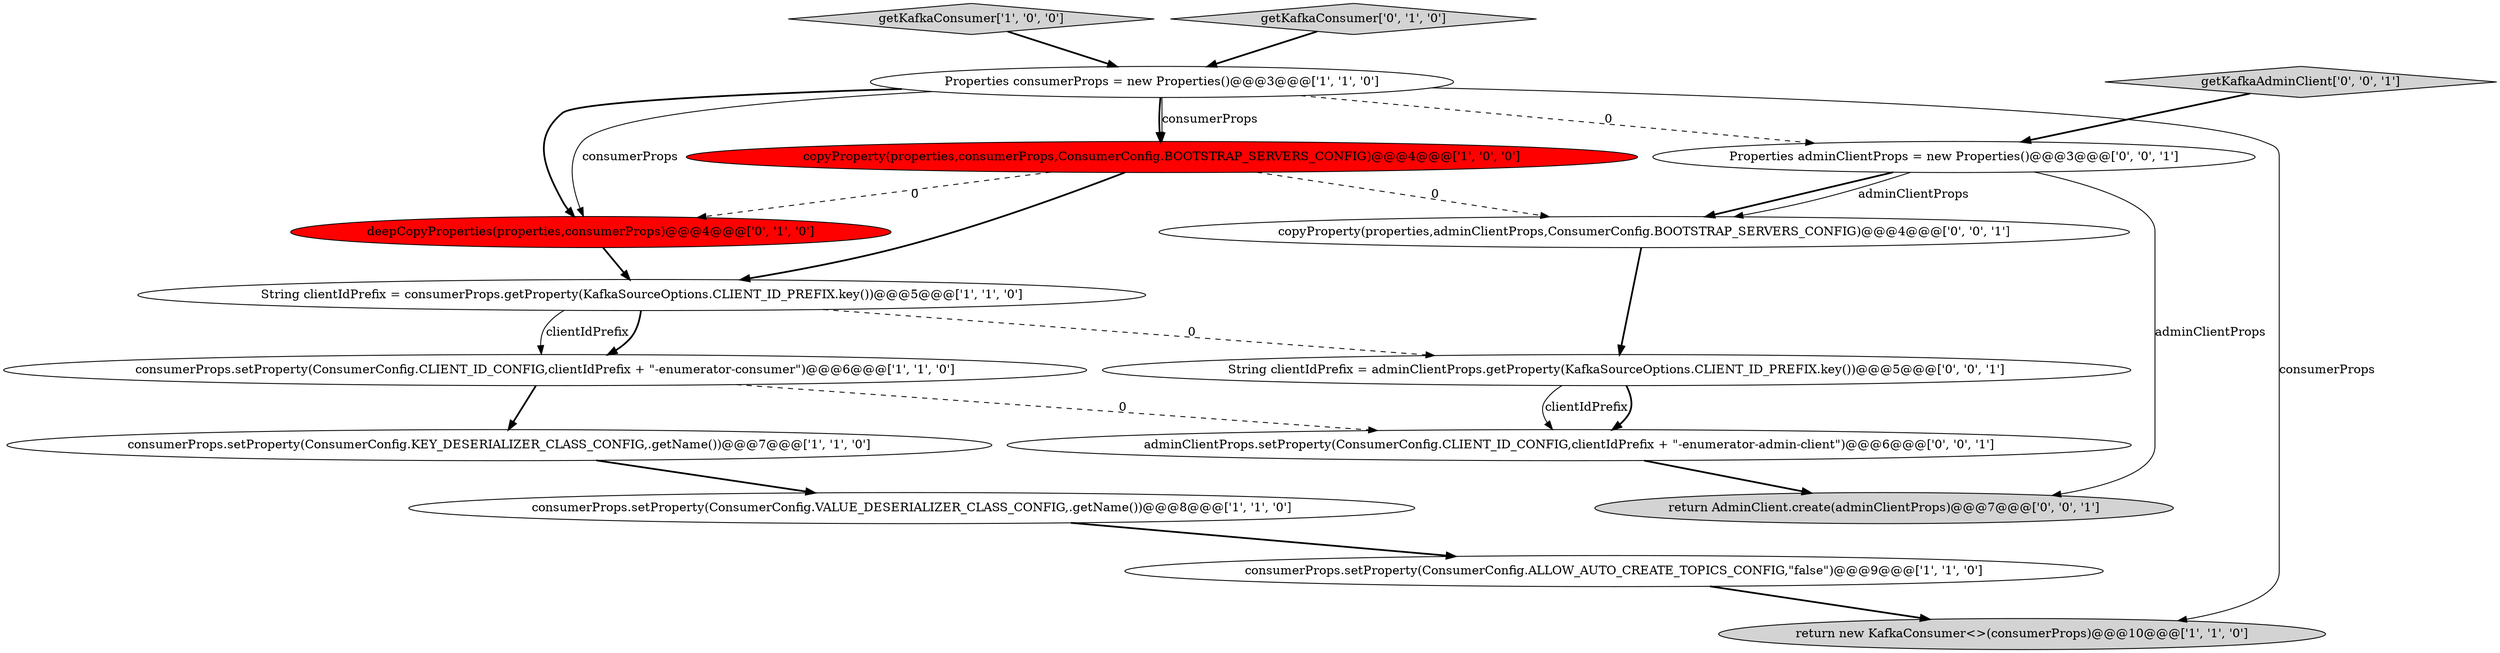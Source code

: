 digraph {
12 [style = filled, label = "return AdminClient.create(adminClientProps)@@@7@@@['0', '0', '1']", fillcolor = lightgray, shape = ellipse image = "AAA0AAABBB3BBB"];
1 [style = filled, label = "consumerProps.setProperty(ConsumerConfig.ALLOW_AUTO_CREATE_TOPICS_CONFIG,\"false\")@@@9@@@['1', '1', '0']", fillcolor = white, shape = ellipse image = "AAA0AAABBB1BBB"];
2 [style = filled, label = "getKafkaConsumer['1', '0', '0']", fillcolor = lightgray, shape = diamond image = "AAA0AAABBB1BBB"];
6 [style = filled, label = "consumerProps.setProperty(ConsumerConfig.KEY_DESERIALIZER_CLASS_CONFIG,.getName())@@@7@@@['1', '1', '0']", fillcolor = white, shape = ellipse image = "AAA0AAABBB1BBB"];
7 [style = filled, label = "String clientIdPrefix = consumerProps.getProperty(KafkaSourceOptions.CLIENT_ID_PREFIX.key())@@@5@@@['1', '1', '0']", fillcolor = white, shape = ellipse image = "AAA0AAABBB1BBB"];
0 [style = filled, label = "return new KafkaConsumer<>(consumerProps)@@@10@@@['1', '1', '0']", fillcolor = lightgray, shape = ellipse image = "AAA0AAABBB1BBB"];
10 [style = filled, label = "deepCopyProperties(properties,consumerProps)@@@4@@@['0', '1', '0']", fillcolor = red, shape = ellipse image = "AAA1AAABBB2BBB"];
9 [style = filled, label = "getKafkaConsumer['0', '1', '0']", fillcolor = lightgray, shape = diamond image = "AAA0AAABBB2BBB"];
14 [style = filled, label = "adminClientProps.setProperty(ConsumerConfig.CLIENT_ID_CONFIG,clientIdPrefix + \"-enumerator-admin-client\")@@@6@@@['0', '0', '1']", fillcolor = white, shape = ellipse image = "AAA0AAABBB3BBB"];
15 [style = filled, label = "Properties adminClientProps = new Properties()@@@3@@@['0', '0', '1']", fillcolor = white, shape = ellipse image = "AAA0AAABBB3BBB"];
5 [style = filled, label = "consumerProps.setProperty(ConsumerConfig.CLIENT_ID_CONFIG,clientIdPrefix + \"-enumerator-consumer\")@@@6@@@['1', '1', '0']", fillcolor = white, shape = ellipse image = "AAA0AAABBB1BBB"];
4 [style = filled, label = "copyProperty(properties,consumerProps,ConsumerConfig.BOOTSTRAP_SERVERS_CONFIG)@@@4@@@['1', '0', '0']", fillcolor = red, shape = ellipse image = "AAA1AAABBB1BBB"];
8 [style = filled, label = "Properties consumerProps = new Properties()@@@3@@@['1', '1', '0']", fillcolor = white, shape = ellipse image = "AAA0AAABBB1BBB"];
11 [style = filled, label = "copyProperty(properties,adminClientProps,ConsumerConfig.BOOTSTRAP_SERVERS_CONFIG)@@@4@@@['0', '0', '1']", fillcolor = white, shape = ellipse image = "AAA0AAABBB3BBB"];
13 [style = filled, label = "getKafkaAdminClient['0', '0', '1']", fillcolor = lightgray, shape = diamond image = "AAA0AAABBB3BBB"];
3 [style = filled, label = "consumerProps.setProperty(ConsumerConfig.VALUE_DESERIALIZER_CLASS_CONFIG,.getName())@@@8@@@['1', '1', '0']", fillcolor = white, shape = ellipse image = "AAA0AAABBB1BBB"];
16 [style = filled, label = "String clientIdPrefix = adminClientProps.getProperty(KafkaSourceOptions.CLIENT_ID_PREFIX.key())@@@5@@@['0', '0', '1']", fillcolor = white, shape = ellipse image = "AAA0AAABBB3BBB"];
11->16 [style = bold, label=""];
6->3 [style = bold, label=""];
8->10 [style = bold, label=""];
7->5 [style = solid, label="clientIdPrefix"];
5->14 [style = dashed, label="0"];
8->0 [style = solid, label="consumerProps"];
3->1 [style = bold, label=""];
7->16 [style = dashed, label="0"];
8->15 [style = dashed, label="0"];
1->0 [style = bold, label=""];
9->8 [style = bold, label=""];
10->7 [style = bold, label=""];
4->7 [style = bold, label=""];
7->5 [style = bold, label=""];
8->10 [style = solid, label="consumerProps"];
5->6 [style = bold, label=""];
15->11 [style = bold, label=""];
14->12 [style = bold, label=""];
16->14 [style = solid, label="clientIdPrefix"];
16->14 [style = bold, label=""];
13->15 [style = bold, label=""];
8->4 [style = bold, label=""];
4->11 [style = dashed, label="0"];
4->10 [style = dashed, label="0"];
8->4 [style = solid, label="consumerProps"];
15->12 [style = solid, label="adminClientProps"];
2->8 [style = bold, label=""];
15->11 [style = solid, label="adminClientProps"];
}
